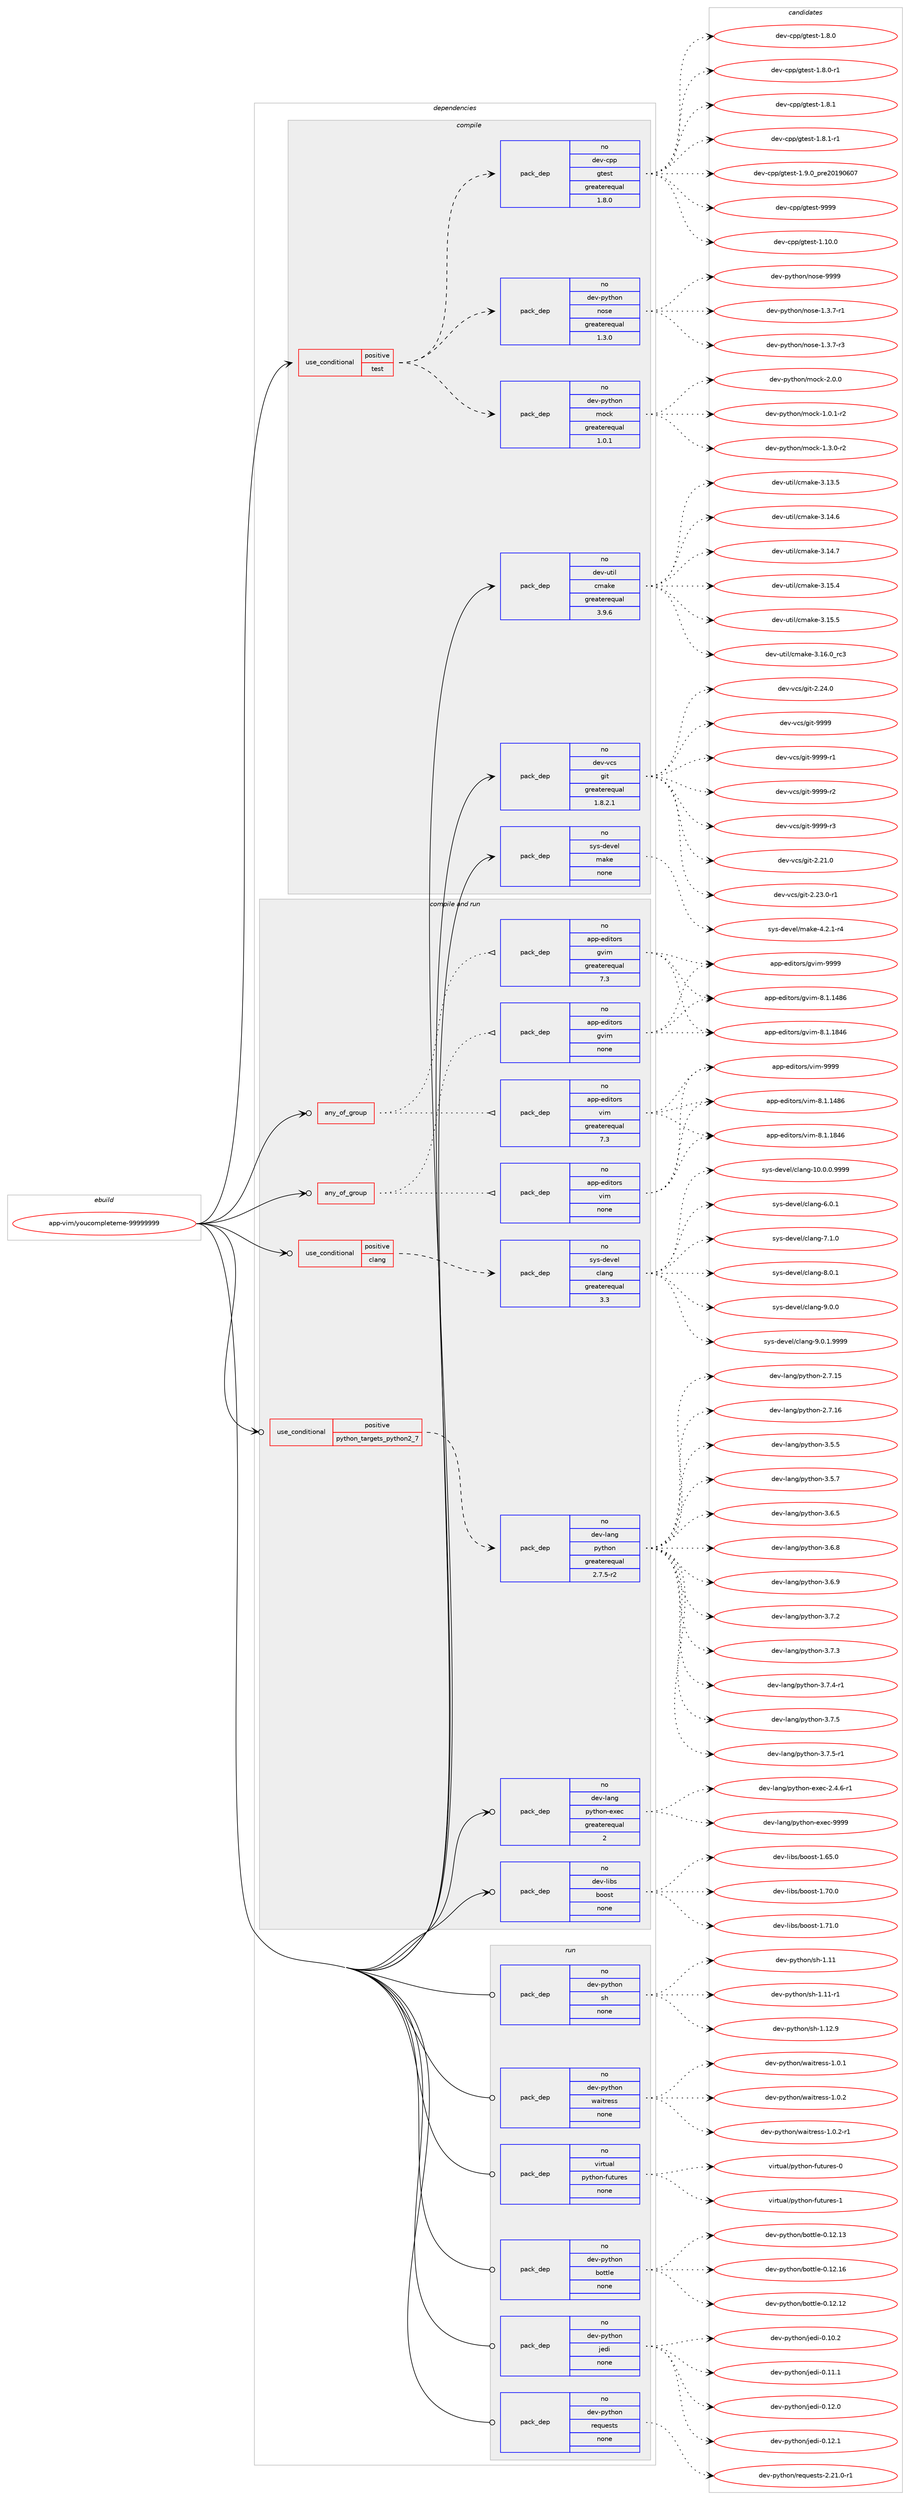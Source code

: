 digraph prolog {

# *************
# Graph options
# *************

newrank=true;
concentrate=true;
compound=true;
graph [rankdir=LR,fontname=Helvetica,fontsize=10,ranksep=1.5];#, ranksep=2.5, nodesep=0.2];
edge  [arrowhead=vee];
node  [fontname=Helvetica,fontsize=10];

# **********
# The ebuild
# **********

subgraph cluster_leftcol {
color=gray;
rank=same;
label=<<i>ebuild</i>>;
id [label="app-vim/youcompleteme-99999999", color=red, width=4, href="../app-vim/youcompleteme-99999999.svg"];
}

# ****************
# The dependencies
# ****************

subgraph cluster_midcol {
color=gray;
label=<<i>dependencies</i>>;
subgraph cluster_compile {
fillcolor="#eeeeee";
style=filled;
label=<<i>compile</i>>;
subgraph cond122242 {
dependency514594 [label=<<TABLE BORDER="0" CELLBORDER="1" CELLSPACING="0" CELLPADDING="4"><TR><TD ROWSPAN="3" CELLPADDING="10">use_conditional</TD></TR><TR><TD>positive</TD></TR><TR><TD>test</TD></TR></TABLE>>, shape=none, color=red];
subgraph pack382792 {
dependency514595 [label=<<TABLE BORDER="0" CELLBORDER="1" CELLSPACING="0" CELLPADDING="4" WIDTH="220"><TR><TD ROWSPAN="6" CELLPADDING="30">pack_dep</TD></TR><TR><TD WIDTH="110">no</TD></TR><TR><TD>dev-python</TD></TR><TR><TD>mock</TD></TR><TR><TD>greaterequal</TD></TR><TR><TD>1.0.1</TD></TR></TABLE>>, shape=none, color=blue];
}
dependency514594:e -> dependency514595:w [weight=20,style="dashed",arrowhead="vee"];
subgraph pack382793 {
dependency514596 [label=<<TABLE BORDER="0" CELLBORDER="1" CELLSPACING="0" CELLPADDING="4" WIDTH="220"><TR><TD ROWSPAN="6" CELLPADDING="30">pack_dep</TD></TR><TR><TD WIDTH="110">no</TD></TR><TR><TD>dev-python</TD></TR><TR><TD>nose</TD></TR><TR><TD>greaterequal</TD></TR><TR><TD>1.3.0</TD></TR></TABLE>>, shape=none, color=blue];
}
dependency514594:e -> dependency514596:w [weight=20,style="dashed",arrowhead="vee"];
subgraph pack382794 {
dependency514597 [label=<<TABLE BORDER="0" CELLBORDER="1" CELLSPACING="0" CELLPADDING="4" WIDTH="220"><TR><TD ROWSPAN="6" CELLPADDING="30">pack_dep</TD></TR><TR><TD WIDTH="110">no</TD></TR><TR><TD>dev-cpp</TD></TR><TR><TD>gtest</TD></TR><TR><TD>greaterequal</TD></TR><TR><TD>1.8.0</TD></TR></TABLE>>, shape=none, color=blue];
}
dependency514594:e -> dependency514597:w [weight=20,style="dashed",arrowhead="vee"];
}
id:e -> dependency514594:w [weight=20,style="solid",arrowhead="vee"];
subgraph pack382795 {
dependency514598 [label=<<TABLE BORDER="0" CELLBORDER="1" CELLSPACING="0" CELLPADDING="4" WIDTH="220"><TR><TD ROWSPAN="6" CELLPADDING="30">pack_dep</TD></TR><TR><TD WIDTH="110">no</TD></TR><TR><TD>dev-util</TD></TR><TR><TD>cmake</TD></TR><TR><TD>greaterequal</TD></TR><TR><TD>3.9.6</TD></TR></TABLE>>, shape=none, color=blue];
}
id:e -> dependency514598:w [weight=20,style="solid",arrowhead="vee"];
subgraph pack382796 {
dependency514599 [label=<<TABLE BORDER="0" CELLBORDER="1" CELLSPACING="0" CELLPADDING="4" WIDTH="220"><TR><TD ROWSPAN="6" CELLPADDING="30">pack_dep</TD></TR><TR><TD WIDTH="110">no</TD></TR><TR><TD>dev-vcs</TD></TR><TR><TD>git</TD></TR><TR><TD>greaterequal</TD></TR><TR><TD>1.8.2.1</TD></TR></TABLE>>, shape=none, color=blue];
}
id:e -> dependency514599:w [weight=20,style="solid",arrowhead="vee"];
subgraph pack382797 {
dependency514600 [label=<<TABLE BORDER="0" CELLBORDER="1" CELLSPACING="0" CELLPADDING="4" WIDTH="220"><TR><TD ROWSPAN="6" CELLPADDING="30">pack_dep</TD></TR><TR><TD WIDTH="110">no</TD></TR><TR><TD>sys-devel</TD></TR><TR><TD>make</TD></TR><TR><TD>none</TD></TR><TR><TD></TD></TR></TABLE>>, shape=none, color=blue];
}
id:e -> dependency514600:w [weight=20,style="solid",arrowhead="vee"];
}
subgraph cluster_compileandrun {
fillcolor="#eeeeee";
style=filled;
label=<<i>compile and run</i>>;
subgraph any9232 {
dependency514601 [label=<<TABLE BORDER="0" CELLBORDER="1" CELLSPACING="0" CELLPADDING="4"><TR><TD CELLPADDING="10">any_of_group</TD></TR></TABLE>>, shape=none, color=red];subgraph pack382798 {
dependency514602 [label=<<TABLE BORDER="0" CELLBORDER="1" CELLSPACING="0" CELLPADDING="4" WIDTH="220"><TR><TD ROWSPAN="6" CELLPADDING="30">pack_dep</TD></TR><TR><TD WIDTH="110">no</TD></TR><TR><TD>app-editors</TD></TR><TR><TD>vim</TD></TR><TR><TD>greaterequal</TD></TR><TR><TD>7.3</TD></TR></TABLE>>, shape=none, color=blue];
}
dependency514601:e -> dependency514602:w [weight=20,style="dotted",arrowhead="oinv"];
subgraph pack382799 {
dependency514603 [label=<<TABLE BORDER="0" CELLBORDER="1" CELLSPACING="0" CELLPADDING="4" WIDTH="220"><TR><TD ROWSPAN="6" CELLPADDING="30">pack_dep</TD></TR><TR><TD WIDTH="110">no</TD></TR><TR><TD>app-editors</TD></TR><TR><TD>gvim</TD></TR><TR><TD>greaterequal</TD></TR><TR><TD>7.3</TD></TR></TABLE>>, shape=none, color=blue];
}
dependency514601:e -> dependency514603:w [weight=20,style="dotted",arrowhead="oinv"];
}
id:e -> dependency514601:w [weight=20,style="solid",arrowhead="odotvee"];
subgraph any9233 {
dependency514604 [label=<<TABLE BORDER="0" CELLBORDER="1" CELLSPACING="0" CELLPADDING="4"><TR><TD CELLPADDING="10">any_of_group</TD></TR></TABLE>>, shape=none, color=red];subgraph pack382800 {
dependency514605 [label=<<TABLE BORDER="0" CELLBORDER="1" CELLSPACING="0" CELLPADDING="4" WIDTH="220"><TR><TD ROWSPAN="6" CELLPADDING="30">pack_dep</TD></TR><TR><TD WIDTH="110">no</TD></TR><TR><TD>app-editors</TD></TR><TR><TD>vim</TD></TR><TR><TD>none</TD></TR><TR><TD></TD></TR></TABLE>>, shape=none, color=blue];
}
dependency514604:e -> dependency514605:w [weight=20,style="dotted",arrowhead="oinv"];
subgraph pack382801 {
dependency514606 [label=<<TABLE BORDER="0" CELLBORDER="1" CELLSPACING="0" CELLPADDING="4" WIDTH="220"><TR><TD ROWSPAN="6" CELLPADDING="30">pack_dep</TD></TR><TR><TD WIDTH="110">no</TD></TR><TR><TD>app-editors</TD></TR><TR><TD>gvim</TD></TR><TR><TD>none</TD></TR><TR><TD></TD></TR></TABLE>>, shape=none, color=blue];
}
dependency514604:e -> dependency514606:w [weight=20,style="dotted",arrowhead="oinv"];
}
id:e -> dependency514604:w [weight=20,style="solid",arrowhead="odotvee"];
subgraph cond122243 {
dependency514607 [label=<<TABLE BORDER="0" CELLBORDER="1" CELLSPACING="0" CELLPADDING="4"><TR><TD ROWSPAN="3" CELLPADDING="10">use_conditional</TD></TR><TR><TD>positive</TD></TR><TR><TD>clang</TD></TR></TABLE>>, shape=none, color=red];
subgraph pack382802 {
dependency514608 [label=<<TABLE BORDER="0" CELLBORDER="1" CELLSPACING="0" CELLPADDING="4" WIDTH="220"><TR><TD ROWSPAN="6" CELLPADDING="30">pack_dep</TD></TR><TR><TD WIDTH="110">no</TD></TR><TR><TD>sys-devel</TD></TR><TR><TD>clang</TD></TR><TR><TD>greaterequal</TD></TR><TR><TD>3.3</TD></TR></TABLE>>, shape=none, color=blue];
}
dependency514607:e -> dependency514608:w [weight=20,style="dashed",arrowhead="vee"];
}
id:e -> dependency514607:w [weight=20,style="solid",arrowhead="odotvee"];
subgraph cond122244 {
dependency514609 [label=<<TABLE BORDER="0" CELLBORDER="1" CELLSPACING="0" CELLPADDING="4"><TR><TD ROWSPAN="3" CELLPADDING="10">use_conditional</TD></TR><TR><TD>positive</TD></TR><TR><TD>python_targets_python2_7</TD></TR></TABLE>>, shape=none, color=red];
subgraph pack382803 {
dependency514610 [label=<<TABLE BORDER="0" CELLBORDER="1" CELLSPACING="0" CELLPADDING="4" WIDTH="220"><TR><TD ROWSPAN="6" CELLPADDING="30">pack_dep</TD></TR><TR><TD WIDTH="110">no</TD></TR><TR><TD>dev-lang</TD></TR><TR><TD>python</TD></TR><TR><TD>greaterequal</TD></TR><TR><TD>2.7.5-r2</TD></TR></TABLE>>, shape=none, color=blue];
}
dependency514609:e -> dependency514610:w [weight=20,style="dashed",arrowhead="vee"];
}
id:e -> dependency514609:w [weight=20,style="solid",arrowhead="odotvee"];
subgraph pack382804 {
dependency514611 [label=<<TABLE BORDER="0" CELLBORDER="1" CELLSPACING="0" CELLPADDING="4" WIDTH="220"><TR><TD ROWSPAN="6" CELLPADDING="30">pack_dep</TD></TR><TR><TD WIDTH="110">no</TD></TR><TR><TD>dev-lang</TD></TR><TR><TD>python-exec</TD></TR><TR><TD>greaterequal</TD></TR><TR><TD>2</TD></TR></TABLE>>, shape=none, color=blue];
}
id:e -> dependency514611:w [weight=20,style="solid",arrowhead="odotvee"];
subgraph pack382805 {
dependency514612 [label=<<TABLE BORDER="0" CELLBORDER="1" CELLSPACING="0" CELLPADDING="4" WIDTH="220"><TR><TD ROWSPAN="6" CELLPADDING="30">pack_dep</TD></TR><TR><TD WIDTH="110">no</TD></TR><TR><TD>dev-libs</TD></TR><TR><TD>boost</TD></TR><TR><TD>none</TD></TR><TR><TD></TD></TR></TABLE>>, shape=none, color=blue];
}
id:e -> dependency514612:w [weight=20,style="solid",arrowhead="odotvee"];
}
subgraph cluster_run {
fillcolor="#eeeeee";
style=filled;
label=<<i>run</i>>;
subgraph pack382806 {
dependency514613 [label=<<TABLE BORDER="0" CELLBORDER="1" CELLSPACING="0" CELLPADDING="4" WIDTH="220"><TR><TD ROWSPAN="6" CELLPADDING="30">pack_dep</TD></TR><TR><TD WIDTH="110">no</TD></TR><TR><TD>dev-python</TD></TR><TR><TD>bottle</TD></TR><TR><TD>none</TD></TR><TR><TD></TD></TR></TABLE>>, shape=none, color=blue];
}
id:e -> dependency514613:w [weight=20,style="solid",arrowhead="odot"];
subgraph pack382807 {
dependency514614 [label=<<TABLE BORDER="0" CELLBORDER="1" CELLSPACING="0" CELLPADDING="4" WIDTH="220"><TR><TD ROWSPAN="6" CELLPADDING="30">pack_dep</TD></TR><TR><TD WIDTH="110">no</TD></TR><TR><TD>dev-python</TD></TR><TR><TD>jedi</TD></TR><TR><TD>none</TD></TR><TR><TD></TD></TR></TABLE>>, shape=none, color=blue];
}
id:e -> dependency514614:w [weight=20,style="solid",arrowhead="odot"];
subgraph pack382808 {
dependency514615 [label=<<TABLE BORDER="0" CELLBORDER="1" CELLSPACING="0" CELLPADDING="4" WIDTH="220"><TR><TD ROWSPAN="6" CELLPADDING="30">pack_dep</TD></TR><TR><TD WIDTH="110">no</TD></TR><TR><TD>dev-python</TD></TR><TR><TD>requests</TD></TR><TR><TD>none</TD></TR><TR><TD></TD></TR></TABLE>>, shape=none, color=blue];
}
id:e -> dependency514615:w [weight=20,style="solid",arrowhead="odot"];
subgraph pack382809 {
dependency514616 [label=<<TABLE BORDER="0" CELLBORDER="1" CELLSPACING="0" CELLPADDING="4" WIDTH="220"><TR><TD ROWSPAN="6" CELLPADDING="30">pack_dep</TD></TR><TR><TD WIDTH="110">no</TD></TR><TR><TD>dev-python</TD></TR><TR><TD>sh</TD></TR><TR><TD>none</TD></TR><TR><TD></TD></TR></TABLE>>, shape=none, color=blue];
}
id:e -> dependency514616:w [weight=20,style="solid",arrowhead="odot"];
subgraph pack382810 {
dependency514617 [label=<<TABLE BORDER="0" CELLBORDER="1" CELLSPACING="0" CELLPADDING="4" WIDTH="220"><TR><TD ROWSPAN="6" CELLPADDING="30">pack_dep</TD></TR><TR><TD WIDTH="110">no</TD></TR><TR><TD>dev-python</TD></TR><TR><TD>waitress</TD></TR><TR><TD>none</TD></TR><TR><TD></TD></TR></TABLE>>, shape=none, color=blue];
}
id:e -> dependency514617:w [weight=20,style="solid",arrowhead="odot"];
subgraph pack382811 {
dependency514618 [label=<<TABLE BORDER="0" CELLBORDER="1" CELLSPACING="0" CELLPADDING="4" WIDTH="220"><TR><TD ROWSPAN="6" CELLPADDING="30">pack_dep</TD></TR><TR><TD WIDTH="110">no</TD></TR><TR><TD>virtual</TD></TR><TR><TD>python-futures</TD></TR><TR><TD>none</TD></TR><TR><TD></TD></TR></TABLE>>, shape=none, color=blue];
}
id:e -> dependency514618:w [weight=20,style="solid",arrowhead="odot"];
}
}

# **************
# The candidates
# **************

subgraph cluster_choices {
rank=same;
color=gray;
label=<<i>candidates</i>>;

subgraph choice382792 {
color=black;
nodesep=1;
choice1001011184511212111610411111047109111991074549464846494511450 [label="dev-python/mock-1.0.1-r2", color=red, width=4,href="../dev-python/mock-1.0.1-r2.svg"];
choice1001011184511212111610411111047109111991074549465146484511450 [label="dev-python/mock-1.3.0-r2", color=red, width=4,href="../dev-python/mock-1.3.0-r2.svg"];
choice100101118451121211161041111104710911199107455046484648 [label="dev-python/mock-2.0.0", color=red, width=4,href="../dev-python/mock-2.0.0.svg"];
dependency514595:e -> choice1001011184511212111610411111047109111991074549464846494511450:w [style=dotted,weight="100"];
dependency514595:e -> choice1001011184511212111610411111047109111991074549465146484511450:w [style=dotted,weight="100"];
dependency514595:e -> choice100101118451121211161041111104710911199107455046484648:w [style=dotted,weight="100"];
}
subgraph choice382793 {
color=black;
nodesep=1;
choice10010111845112121116104111110471101111151014549465146554511449 [label="dev-python/nose-1.3.7-r1", color=red, width=4,href="../dev-python/nose-1.3.7-r1.svg"];
choice10010111845112121116104111110471101111151014549465146554511451 [label="dev-python/nose-1.3.7-r3", color=red, width=4,href="../dev-python/nose-1.3.7-r3.svg"];
choice10010111845112121116104111110471101111151014557575757 [label="dev-python/nose-9999", color=red, width=4,href="../dev-python/nose-9999.svg"];
dependency514596:e -> choice10010111845112121116104111110471101111151014549465146554511449:w [style=dotted,weight="100"];
dependency514596:e -> choice10010111845112121116104111110471101111151014549465146554511451:w [style=dotted,weight="100"];
dependency514596:e -> choice10010111845112121116104111110471101111151014557575757:w [style=dotted,weight="100"];
}
subgraph choice382794 {
color=black;
nodesep=1;
choice10010111845991121124710311610111511645494649484648 [label="dev-cpp/gtest-1.10.0", color=red, width=4,href="../dev-cpp/gtest-1.10.0.svg"];
choice100101118459911211247103116101115116454946564648 [label="dev-cpp/gtest-1.8.0", color=red, width=4,href="../dev-cpp/gtest-1.8.0.svg"];
choice1001011184599112112471031161011151164549465646484511449 [label="dev-cpp/gtest-1.8.0-r1", color=red, width=4,href="../dev-cpp/gtest-1.8.0-r1.svg"];
choice100101118459911211247103116101115116454946564649 [label="dev-cpp/gtest-1.8.1", color=red, width=4,href="../dev-cpp/gtest-1.8.1.svg"];
choice1001011184599112112471031161011151164549465646494511449 [label="dev-cpp/gtest-1.8.1-r1", color=red, width=4,href="../dev-cpp/gtest-1.8.1-r1.svg"];
choice100101118459911211247103116101115116454946574648951121141015048495748544855 [label="dev-cpp/gtest-1.9.0_pre20190607", color=red, width=4,href="../dev-cpp/gtest-1.9.0_pre20190607.svg"];
choice1001011184599112112471031161011151164557575757 [label="dev-cpp/gtest-9999", color=red, width=4,href="../dev-cpp/gtest-9999.svg"];
dependency514597:e -> choice10010111845991121124710311610111511645494649484648:w [style=dotted,weight="100"];
dependency514597:e -> choice100101118459911211247103116101115116454946564648:w [style=dotted,weight="100"];
dependency514597:e -> choice1001011184599112112471031161011151164549465646484511449:w [style=dotted,weight="100"];
dependency514597:e -> choice100101118459911211247103116101115116454946564649:w [style=dotted,weight="100"];
dependency514597:e -> choice1001011184599112112471031161011151164549465646494511449:w [style=dotted,weight="100"];
dependency514597:e -> choice100101118459911211247103116101115116454946574648951121141015048495748544855:w [style=dotted,weight="100"];
dependency514597:e -> choice1001011184599112112471031161011151164557575757:w [style=dotted,weight="100"];
}
subgraph choice382795 {
color=black;
nodesep=1;
choice1001011184511711610510847991099710710145514649514653 [label="dev-util/cmake-3.13.5", color=red, width=4,href="../dev-util/cmake-3.13.5.svg"];
choice1001011184511711610510847991099710710145514649524654 [label="dev-util/cmake-3.14.6", color=red, width=4,href="../dev-util/cmake-3.14.6.svg"];
choice1001011184511711610510847991099710710145514649524655 [label="dev-util/cmake-3.14.7", color=red, width=4,href="../dev-util/cmake-3.14.7.svg"];
choice1001011184511711610510847991099710710145514649534652 [label="dev-util/cmake-3.15.4", color=red, width=4,href="../dev-util/cmake-3.15.4.svg"];
choice1001011184511711610510847991099710710145514649534653 [label="dev-util/cmake-3.15.5", color=red, width=4,href="../dev-util/cmake-3.15.5.svg"];
choice1001011184511711610510847991099710710145514649544648951149951 [label="dev-util/cmake-3.16.0_rc3", color=red, width=4,href="../dev-util/cmake-3.16.0_rc3.svg"];
dependency514598:e -> choice1001011184511711610510847991099710710145514649514653:w [style=dotted,weight="100"];
dependency514598:e -> choice1001011184511711610510847991099710710145514649524654:w [style=dotted,weight="100"];
dependency514598:e -> choice1001011184511711610510847991099710710145514649524655:w [style=dotted,weight="100"];
dependency514598:e -> choice1001011184511711610510847991099710710145514649534652:w [style=dotted,weight="100"];
dependency514598:e -> choice1001011184511711610510847991099710710145514649534653:w [style=dotted,weight="100"];
dependency514598:e -> choice1001011184511711610510847991099710710145514649544648951149951:w [style=dotted,weight="100"];
}
subgraph choice382796 {
color=black;
nodesep=1;
choice10010111845118991154710310511645504650494648 [label="dev-vcs/git-2.21.0", color=red, width=4,href="../dev-vcs/git-2.21.0.svg"];
choice100101118451189911547103105116455046505146484511449 [label="dev-vcs/git-2.23.0-r1", color=red, width=4,href="../dev-vcs/git-2.23.0-r1.svg"];
choice10010111845118991154710310511645504650524648 [label="dev-vcs/git-2.24.0", color=red, width=4,href="../dev-vcs/git-2.24.0.svg"];
choice1001011184511899115471031051164557575757 [label="dev-vcs/git-9999", color=red, width=4,href="../dev-vcs/git-9999.svg"];
choice10010111845118991154710310511645575757574511449 [label="dev-vcs/git-9999-r1", color=red, width=4,href="../dev-vcs/git-9999-r1.svg"];
choice10010111845118991154710310511645575757574511450 [label="dev-vcs/git-9999-r2", color=red, width=4,href="../dev-vcs/git-9999-r2.svg"];
choice10010111845118991154710310511645575757574511451 [label="dev-vcs/git-9999-r3", color=red, width=4,href="../dev-vcs/git-9999-r3.svg"];
dependency514599:e -> choice10010111845118991154710310511645504650494648:w [style=dotted,weight="100"];
dependency514599:e -> choice100101118451189911547103105116455046505146484511449:w [style=dotted,weight="100"];
dependency514599:e -> choice10010111845118991154710310511645504650524648:w [style=dotted,weight="100"];
dependency514599:e -> choice1001011184511899115471031051164557575757:w [style=dotted,weight="100"];
dependency514599:e -> choice10010111845118991154710310511645575757574511449:w [style=dotted,weight="100"];
dependency514599:e -> choice10010111845118991154710310511645575757574511450:w [style=dotted,weight="100"];
dependency514599:e -> choice10010111845118991154710310511645575757574511451:w [style=dotted,weight="100"];
}
subgraph choice382797 {
color=black;
nodesep=1;
choice1151211154510010111810110847109971071014552465046494511452 [label="sys-devel/make-4.2.1-r4", color=red, width=4,href="../sys-devel/make-4.2.1-r4.svg"];
dependency514600:e -> choice1151211154510010111810110847109971071014552465046494511452:w [style=dotted,weight="100"];
}
subgraph choice382798 {
color=black;
nodesep=1;
choice971121124510110010511611111411547118105109455646494649525654 [label="app-editors/vim-8.1.1486", color=red, width=4,href="../app-editors/vim-8.1.1486.svg"];
choice971121124510110010511611111411547118105109455646494649565254 [label="app-editors/vim-8.1.1846", color=red, width=4,href="../app-editors/vim-8.1.1846.svg"];
choice9711211245101100105116111114115471181051094557575757 [label="app-editors/vim-9999", color=red, width=4,href="../app-editors/vim-9999.svg"];
dependency514602:e -> choice971121124510110010511611111411547118105109455646494649525654:w [style=dotted,weight="100"];
dependency514602:e -> choice971121124510110010511611111411547118105109455646494649565254:w [style=dotted,weight="100"];
dependency514602:e -> choice9711211245101100105116111114115471181051094557575757:w [style=dotted,weight="100"];
}
subgraph choice382799 {
color=black;
nodesep=1;
choice971121124510110010511611111411547103118105109455646494649525654 [label="app-editors/gvim-8.1.1486", color=red, width=4,href="../app-editors/gvim-8.1.1486.svg"];
choice971121124510110010511611111411547103118105109455646494649565254 [label="app-editors/gvim-8.1.1846", color=red, width=4,href="../app-editors/gvim-8.1.1846.svg"];
choice9711211245101100105116111114115471031181051094557575757 [label="app-editors/gvim-9999", color=red, width=4,href="../app-editors/gvim-9999.svg"];
dependency514603:e -> choice971121124510110010511611111411547103118105109455646494649525654:w [style=dotted,weight="100"];
dependency514603:e -> choice971121124510110010511611111411547103118105109455646494649565254:w [style=dotted,weight="100"];
dependency514603:e -> choice9711211245101100105116111114115471031181051094557575757:w [style=dotted,weight="100"];
}
subgraph choice382800 {
color=black;
nodesep=1;
choice971121124510110010511611111411547118105109455646494649525654 [label="app-editors/vim-8.1.1486", color=red, width=4,href="../app-editors/vim-8.1.1486.svg"];
choice971121124510110010511611111411547118105109455646494649565254 [label="app-editors/vim-8.1.1846", color=red, width=4,href="../app-editors/vim-8.1.1846.svg"];
choice9711211245101100105116111114115471181051094557575757 [label="app-editors/vim-9999", color=red, width=4,href="../app-editors/vim-9999.svg"];
dependency514605:e -> choice971121124510110010511611111411547118105109455646494649525654:w [style=dotted,weight="100"];
dependency514605:e -> choice971121124510110010511611111411547118105109455646494649565254:w [style=dotted,weight="100"];
dependency514605:e -> choice9711211245101100105116111114115471181051094557575757:w [style=dotted,weight="100"];
}
subgraph choice382801 {
color=black;
nodesep=1;
choice971121124510110010511611111411547103118105109455646494649525654 [label="app-editors/gvim-8.1.1486", color=red, width=4,href="../app-editors/gvim-8.1.1486.svg"];
choice971121124510110010511611111411547103118105109455646494649565254 [label="app-editors/gvim-8.1.1846", color=red, width=4,href="../app-editors/gvim-8.1.1846.svg"];
choice9711211245101100105116111114115471031181051094557575757 [label="app-editors/gvim-9999", color=red, width=4,href="../app-editors/gvim-9999.svg"];
dependency514606:e -> choice971121124510110010511611111411547103118105109455646494649525654:w [style=dotted,weight="100"];
dependency514606:e -> choice971121124510110010511611111411547103118105109455646494649565254:w [style=dotted,weight="100"];
dependency514606:e -> choice9711211245101100105116111114115471031181051094557575757:w [style=dotted,weight="100"];
}
subgraph choice382802 {
color=black;
nodesep=1;
choice11512111545100101118101108479910897110103454948464846484657575757 [label="sys-devel/clang-10.0.0.9999", color=red, width=4,href="../sys-devel/clang-10.0.0.9999.svg"];
choice11512111545100101118101108479910897110103455446484649 [label="sys-devel/clang-6.0.1", color=red, width=4,href="../sys-devel/clang-6.0.1.svg"];
choice11512111545100101118101108479910897110103455546494648 [label="sys-devel/clang-7.1.0", color=red, width=4,href="../sys-devel/clang-7.1.0.svg"];
choice11512111545100101118101108479910897110103455646484649 [label="sys-devel/clang-8.0.1", color=red, width=4,href="../sys-devel/clang-8.0.1.svg"];
choice11512111545100101118101108479910897110103455746484648 [label="sys-devel/clang-9.0.0", color=red, width=4,href="../sys-devel/clang-9.0.0.svg"];
choice115121115451001011181011084799108971101034557464846494657575757 [label="sys-devel/clang-9.0.1.9999", color=red, width=4,href="../sys-devel/clang-9.0.1.9999.svg"];
dependency514608:e -> choice11512111545100101118101108479910897110103454948464846484657575757:w [style=dotted,weight="100"];
dependency514608:e -> choice11512111545100101118101108479910897110103455446484649:w [style=dotted,weight="100"];
dependency514608:e -> choice11512111545100101118101108479910897110103455546494648:w [style=dotted,weight="100"];
dependency514608:e -> choice11512111545100101118101108479910897110103455646484649:w [style=dotted,weight="100"];
dependency514608:e -> choice11512111545100101118101108479910897110103455746484648:w [style=dotted,weight="100"];
dependency514608:e -> choice115121115451001011181011084799108971101034557464846494657575757:w [style=dotted,weight="100"];
}
subgraph choice382803 {
color=black;
nodesep=1;
choice10010111845108971101034711212111610411111045504655464953 [label="dev-lang/python-2.7.15", color=red, width=4,href="../dev-lang/python-2.7.15.svg"];
choice10010111845108971101034711212111610411111045504655464954 [label="dev-lang/python-2.7.16", color=red, width=4,href="../dev-lang/python-2.7.16.svg"];
choice100101118451089711010347112121116104111110455146534653 [label="dev-lang/python-3.5.5", color=red, width=4,href="../dev-lang/python-3.5.5.svg"];
choice100101118451089711010347112121116104111110455146534655 [label="dev-lang/python-3.5.7", color=red, width=4,href="../dev-lang/python-3.5.7.svg"];
choice100101118451089711010347112121116104111110455146544653 [label="dev-lang/python-3.6.5", color=red, width=4,href="../dev-lang/python-3.6.5.svg"];
choice100101118451089711010347112121116104111110455146544656 [label="dev-lang/python-3.6.8", color=red, width=4,href="../dev-lang/python-3.6.8.svg"];
choice100101118451089711010347112121116104111110455146544657 [label="dev-lang/python-3.6.9", color=red, width=4,href="../dev-lang/python-3.6.9.svg"];
choice100101118451089711010347112121116104111110455146554650 [label="dev-lang/python-3.7.2", color=red, width=4,href="../dev-lang/python-3.7.2.svg"];
choice100101118451089711010347112121116104111110455146554651 [label="dev-lang/python-3.7.3", color=red, width=4,href="../dev-lang/python-3.7.3.svg"];
choice1001011184510897110103471121211161041111104551465546524511449 [label="dev-lang/python-3.7.4-r1", color=red, width=4,href="../dev-lang/python-3.7.4-r1.svg"];
choice100101118451089711010347112121116104111110455146554653 [label="dev-lang/python-3.7.5", color=red, width=4,href="../dev-lang/python-3.7.5.svg"];
choice1001011184510897110103471121211161041111104551465546534511449 [label="dev-lang/python-3.7.5-r1", color=red, width=4,href="../dev-lang/python-3.7.5-r1.svg"];
dependency514610:e -> choice10010111845108971101034711212111610411111045504655464953:w [style=dotted,weight="100"];
dependency514610:e -> choice10010111845108971101034711212111610411111045504655464954:w [style=dotted,weight="100"];
dependency514610:e -> choice100101118451089711010347112121116104111110455146534653:w [style=dotted,weight="100"];
dependency514610:e -> choice100101118451089711010347112121116104111110455146534655:w [style=dotted,weight="100"];
dependency514610:e -> choice100101118451089711010347112121116104111110455146544653:w [style=dotted,weight="100"];
dependency514610:e -> choice100101118451089711010347112121116104111110455146544656:w [style=dotted,weight="100"];
dependency514610:e -> choice100101118451089711010347112121116104111110455146544657:w [style=dotted,weight="100"];
dependency514610:e -> choice100101118451089711010347112121116104111110455146554650:w [style=dotted,weight="100"];
dependency514610:e -> choice100101118451089711010347112121116104111110455146554651:w [style=dotted,weight="100"];
dependency514610:e -> choice1001011184510897110103471121211161041111104551465546524511449:w [style=dotted,weight="100"];
dependency514610:e -> choice100101118451089711010347112121116104111110455146554653:w [style=dotted,weight="100"];
dependency514610:e -> choice1001011184510897110103471121211161041111104551465546534511449:w [style=dotted,weight="100"];
}
subgraph choice382804 {
color=black;
nodesep=1;
choice10010111845108971101034711212111610411111045101120101994550465246544511449 [label="dev-lang/python-exec-2.4.6-r1", color=red, width=4,href="../dev-lang/python-exec-2.4.6-r1.svg"];
choice10010111845108971101034711212111610411111045101120101994557575757 [label="dev-lang/python-exec-9999", color=red, width=4,href="../dev-lang/python-exec-9999.svg"];
dependency514611:e -> choice10010111845108971101034711212111610411111045101120101994550465246544511449:w [style=dotted,weight="100"];
dependency514611:e -> choice10010111845108971101034711212111610411111045101120101994557575757:w [style=dotted,weight="100"];
}
subgraph choice382805 {
color=black;
nodesep=1;
choice1001011184510810598115479811111111511645494654534648 [label="dev-libs/boost-1.65.0", color=red, width=4,href="../dev-libs/boost-1.65.0.svg"];
choice1001011184510810598115479811111111511645494655484648 [label="dev-libs/boost-1.70.0", color=red, width=4,href="../dev-libs/boost-1.70.0.svg"];
choice1001011184510810598115479811111111511645494655494648 [label="dev-libs/boost-1.71.0", color=red, width=4,href="../dev-libs/boost-1.71.0.svg"];
dependency514612:e -> choice1001011184510810598115479811111111511645494654534648:w [style=dotted,weight="100"];
dependency514612:e -> choice1001011184510810598115479811111111511645494655484648:w [style=dotted,weight="100"];
dependency514612:e -> choice1001011184510810598115479811111111511645494655494648:w [style=dotted,weight="100"];
}
subgraph choice382806 {
color=black;
nodesep=1;
choice1001011184511212111610411111047981111161161081014548464950464950 [label="dev-python/bottle-0.12.12", color=red, width=4,href="../dev-python/bottle-0.12.12.svg"];
choice1001011184511212111610411111047981111161161081014548464950464951 [label="dev-python/bottle-0.12.13", color=red, width=4,href="../dev-python/bottle-0.12.13.svg"];
choice1001011184511212111610411111047981111161161081014548464950464954 [label="dev-python/bottle-0.12.16", color=red, width=4,href="../dev-python/bottle-0.12.16.svg"];
dependency514613:e -> choice1001011184511212111610411111047981111161161081014548464950464950:w [style=dotted,weight="100"];
dependency514613:e -> choice1001011184511212111610411111047981111161161081014548464950464951:w [style=dotted,weight="100"];
dependency514613:e -> choice1001011184511212111610411111047981111161161081014548464950464954:w [style=dotted,weight="100"];
}
subgraph choice382807 {
color=black;
nodesep=1;
choice100101118451121211161041111104710610110010545484649484650 [label="dev-python/jedi-0.10.2", color=red, width=4,href="../dev-python/jedi-0.10.2.svg"];
choice100101118451121211161041111104710610110010545484649494649 [label="dev-python/jedi-0.11.1", color=red, width=4,href="../dev-python/jedi-0.11.1.svg"];
choice100101118451121211161041111104710610110010545484649504648 [label="dev-python/jedi-0.12.0", color=red, width=4,href="../dev-python/jedi-0.12.0.svg"];
choice100101118451121211161041111104710610110010545484649504649 [label="dev-python/jedi-0.12.1", color=red, width=4,href="../dev-python/jedi-0.12.1.svg"];
dependency514614:e -> choice100101118451121211161041111104710610110010545484649484650:w [style=dotted,weight="100"];
dependency514614:e -> choice100101118451121211161041111104710610110010545484649494649:w [style=dotted,weight="100"];
dependency514614:e -> choice100101118451121211161041111104710610110010545484649504648:w [style=dotted,weight="100"];
dependency514614:e -> choice100101118451121211161041111104710610110010545484649504649:w [style=dotted,weight="100"];
}
subgraph choice382808 {
color=black;
nodesep=1;
choice1001011184511212111610411111047114101113117101115116115455046504946484511449 [label="dev-python/requests-2.21.0-r1", color=red, width=4,href="../dev-python/requests-2.21.0-r1.svg"];
dependency514615:e -> choice1001011184511212111610411111047114101113117101115116115455046504946484511449:w [style=dotted,weight="100"];
}
subgraph choice382809 {
color=black;
nodesep=1;
choice10010111845112121116104111110471151044549464949 [label="dev-python/sh-1.11", color=red, width=4,href="../dev-python/sh-1.11.svg"];
choice100101118451121211161041111104711510445494649494511449 [label="dev-python/sh-1.11-r1", color=red, width=4,href="../dev-python/sh-1.11-r1.svg"];
choice100101118451121211161041111104711510445494649504657 [label="dev-python/sh-1.12.9", color=red, width=4,href="../dev-python/sh-1.12.9.svg"];
dependency514616:e -> choice10010111845112121116104111110471151044549464949:w [style=dotted,weight="100"];
dependency514616:e -> choice100101118451121211161041111104711510445494649494511449:w [style=dotted,weight="100"];
dependency514616:e -> choice100101118451121211161041111104711510445494649504657:w [style=dotted,weight="100"];
}
subgraph choice382810 {
color=black;
nodesep=1;
choice100101118451121211161041111104711997105116114101115115454946484649 [label="dev-python/waitress-1.0.1", color=red, width=4,href="../dev-python/waitress-1.0.1.svg"];
choice100101118451121211161041111104711997105116114101115115454946484650 [label="dev-python/waitress-1.0.2", color=red, width=4,href="../dev-python/waitress-1.0.2.svg"];
choice1001011184511212111610411111047119971051161141011151154549464846504511449 [label="dev-python/waitress-1.0.2-r1", color=red, width=4,href="../dev-python/waitress-1.0.2-r1.svg"];
dependency514617:e -> choice100101118451121211161041111104711997105116114101115115454946484649:w [style=dotted,weight="100"];
dependency514617:e -> choice100101118451121211161041111104711997105116114101115115454946484650:w [style=dotted,weight="100"];
dependency514617:e -> choice1001011184511212111610411111047119971051161141011151154549464846504511449:w [style=dotted,weight="100"];
}
subgraph choice382811 {
color=black;
nodesep=1;
choice1181051141161179710847112121116104111110451021171161171141011154548 [label="virtual/python-futures-0", color=red, width=4,href="../virtual/python-futures-0.svg"];
choice1181051141161179710847112121116104111110451021171161171141011154549 [label="virtual/python-futures-1", color=red, width=4,href="../virtual/python-futures-1.svg"];
dependency514618:e -> choice1181051141161179710847112121116104111110451021171161171141011154548:w [style=dotted,weight="100"];
dependency514618:e -> choice1181051141161179710847112121116104111110451021171161171141011154549:w [style=dotted,weight="100"];
}
}

}
